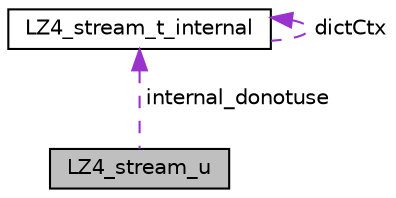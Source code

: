 digraph "LZ4_stream_u"
{
 // INTERACTIVE_SVG=YES
 // LATEX_PDF_SIZE
  bgcolor="transparent";
  edge [fontname="Helvetica",fontsize="10",labelfontname="Helvetica",labelfontsize="10"];
  node [fontname="Helvetica",fontsize="10",shape=record];
  Node1 [label="LZ4_stream_u",height=0.2,width=0.4,color="black", fillcolor="grey75", style="filled", fontcolor="black",tooltip=" "];
  Node2 -> Node1 [dir="back",color="darkorchid3",fontsize="10",style="dashed",label=" internal_donotuse" ,fontname="Helvetica"];
  Node2 [label="LZ4_stream_t_internal",height=0.2,width=0.4,color="black",URL="$structLZ4__stream__t__internal.html",tooltip=" "];
  Node2 -> Node2 [dir="back",color="darkorchid3",fontsize="10",style="dashed",label=" dictCtx" ,fontname="Helvetica"];
}
